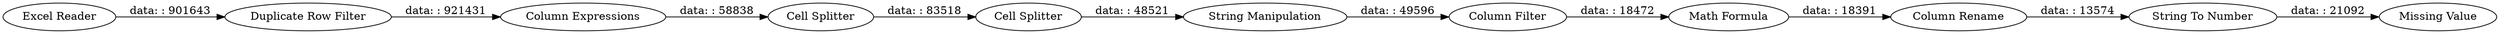 digraph {
	"-3270390197634190009_1342" [label="Cell Splitter"]
	"-3270390197634190009_1339" [label="Column Rename"]
	"-3270390197634190009_1343" [label="Math Formula"]
	"-3270390197634190009_1340" [label="String Manipulation"]
	"-3270390197634190009_1338" [label="Column Filter"]
	"-3270390197634190009_1341" [label="Missing Value"]
	"-1446488756594710015_1778" [label="Excel Reader"]
	"-3270390197634190009_1315" [label="Duplicate Row Filter"]
	"-3270390197634190009_1335" [label="Column Expressions"]
	"-3270390197634190009_1344" [label="String To Number"]
	"-3270390197634190009_1336" [label="Cell Splitter"]
	"-3270390197634190009_1335" -> "-3270390197634190009_1336" [label="data: : 58838"]
	"-3270390197634190009_1344" -> "-3270390197634190009_1341" [label="data: : 21092"]
	"-3270390197634190009_1336" -> "-3270390197634190009_1342" [label="data: : 83518"]
	"-3270390197634190009_1338" -> "-3270390197634190009_1343" [label="data: : 18472"]
	"-3270390197634190009_1315" -> "-3270390197634190009_1335" [label="data: : 921431"]
	"-3270390197634190009_1342" -> "-3270390197634190009_1340" [label="data: : 48521"]
	"-3270390197634190009_1340" -> "-3270390197634190009_1338" [label="data: : 49596"]
	"-3270390197634190009_1343" -> "-3270390197634190009_1339" [label="data: : 18391"]
	"-1446488756594710015_1778" -> "-3270390197634190009_1315" [label="data: : 901643"]
	"-3270390197634190009_1339" -> "-3270390197634190009_1344" [label="data: : 13574"]
	rankdir=LR
}
